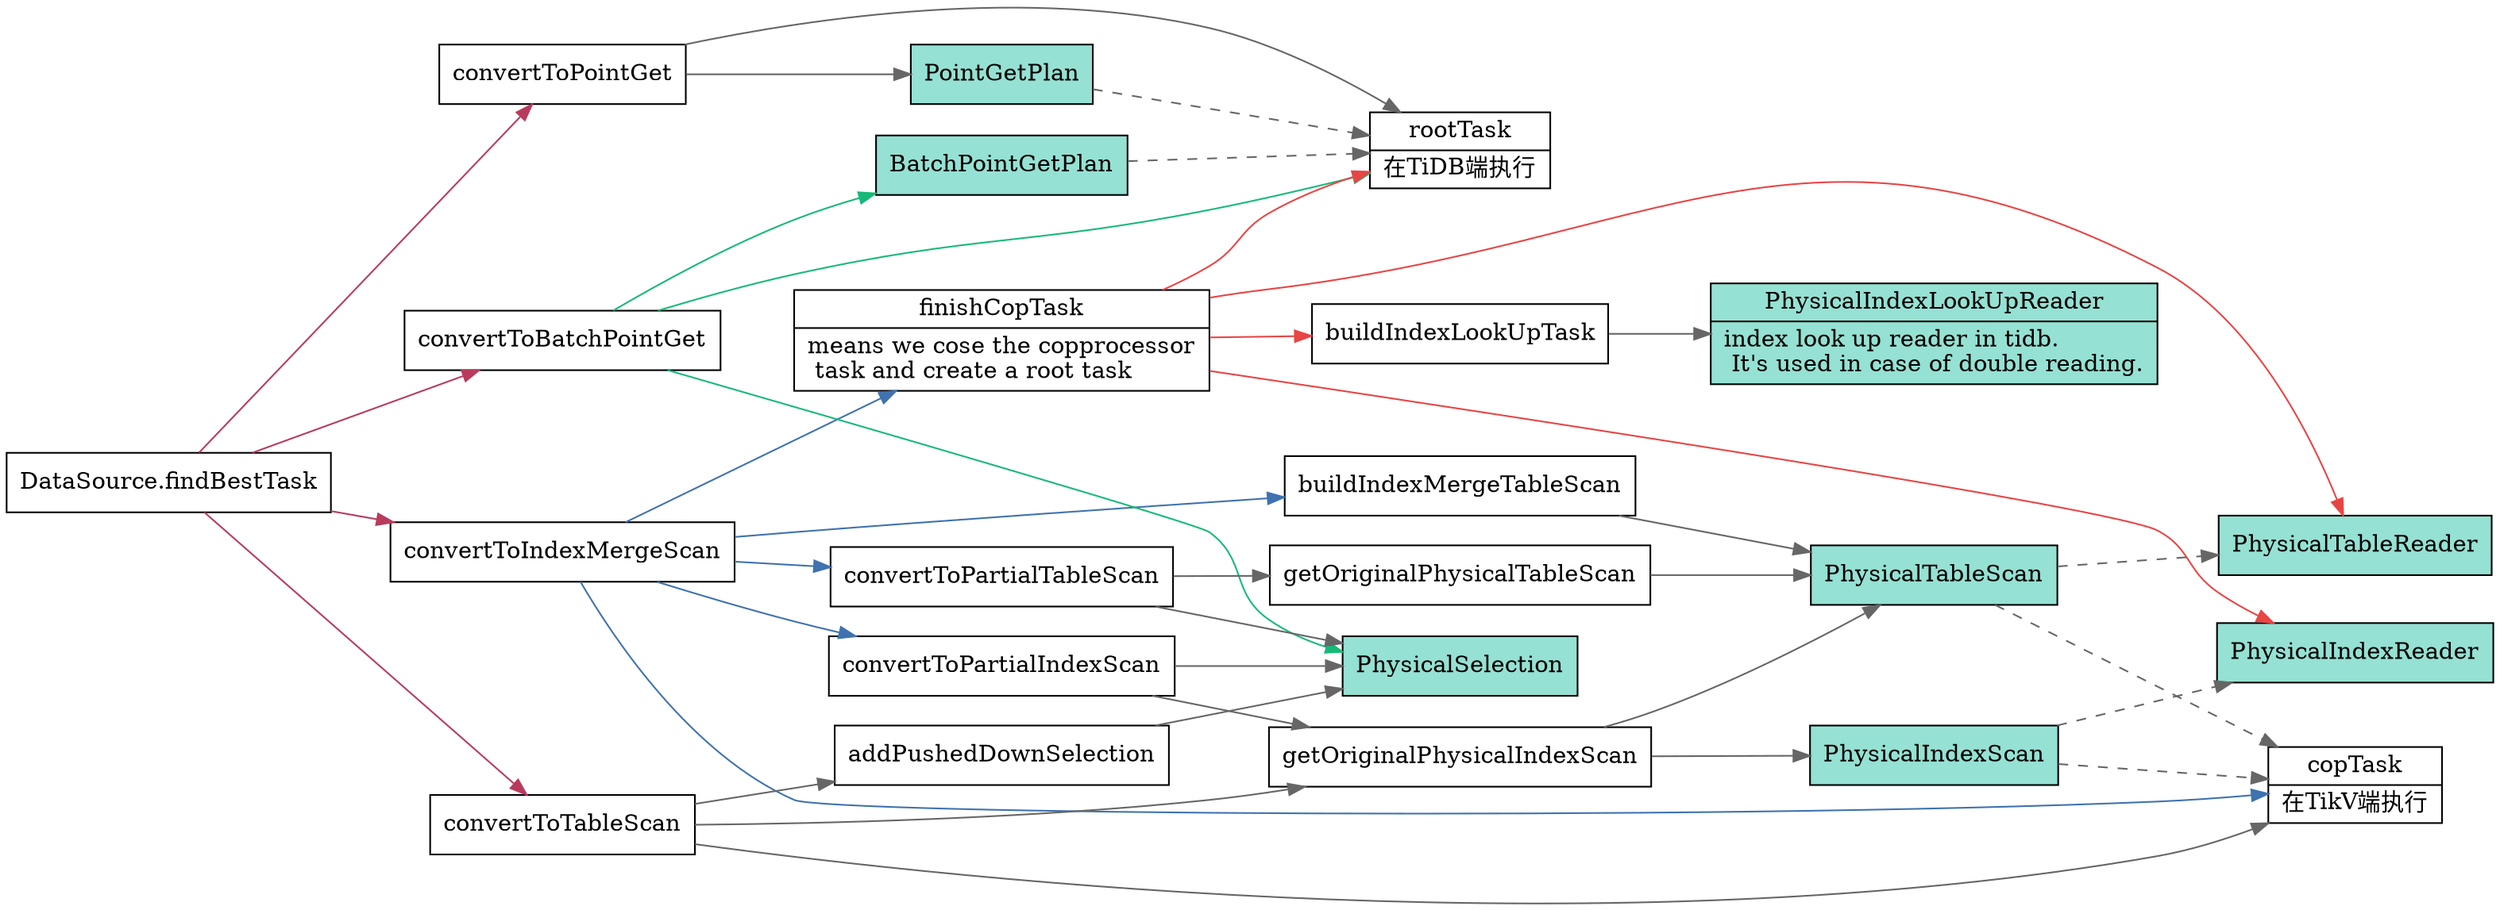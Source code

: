 digraph datasource_findBestTask {
  node[shape=box];
  edge[color=gray40];
  newrank=true;
  rankdir=LR;
  findBestTask[
    shape="record";
    label="{{
      DataSource.findBestTask
    }}";
  ];
  findBestTask -> {
    convertToIndexMergeScan;
    convertToPointGet;
    convertToBatchPointGet;
    convertToTableScan;
  }[color="#b83b5e"];

  convertToIndexMergeScan -> {
    convertToPartialTableScan;
    convertToPartialIndexScan;
    buildIndexMergeTableScan;
    finishCopTask;
    copTask;
  }[color="#3f72af"]

  convertToPartialIndexScan -> {
    PhysicalSelection;
    getOriginalPhysicalIndexScan;
  }
  getOriginalPhysicalIndexScan -> PhysicalIndexScan;

  convertToPartialTableScan -> {
    PhysicalSelection;
    getOriginalPhysicalTableScan;
  }
  getOriginalPhysicalTableScan ->  PhysicalTableScan;
  buildIndexMergeTableScan -> {
    PhysicalTableScan;
  }
  convertToTableScan -> {
    copTask;
    getOriginalPhysicalIndexScan;
    addPushedDownSelection;
  }
  {
    PhysicalTableScan;
    PhysicalIndexScan;
  } -> copTask[style=dashed];

  getOriginalPhysicalIndexScan -> PhysicalTableScan;

  convertToPointGet -> {
    PointGetPlan;
    rootTask;
  };
  PointGetPlan -> rootTask[style=dashed];
  BatchPointGetPlan -> rootTask[style=dashed];

  convertToBatchPointGet ->{
    rootTask;
    BatchPointGetPlan;
    PhysicalSelection;
  }[color="#17b978"];

  rootTask[
    shape="record";
    label="{{
    rootTask|
    在TiDB端执行\l
    }}";
  ];
  copTask[
    shape="record";
    label="{{
    copTask|
    在TikV端执行\l
    }}";
  ];
  addPushedDownSelection -> {
    PhysicalSelection;
  }

  PhysicalIndexScan[
    shape="record";
    fillcolor="#95e1d3"
    style=filled;
    label="{{
      PhysicalIndexScan
    }}";
  ];
  PhysicalTableScan[
    shape="record";
    fillcolor="#95e1d3"
    style=filled;
    label="{{
      PhysicalTableScan
    }}";
  ];
  PhysicalSelection[
    shape="record";
    fillcolor="#95e1d3"
    style=filled;
    label="{{
      PhysicalSelection
    }}";
  ];
  PointGetPlan[
    shape="record";
    fillcolor="#95e1d3"
    style=filled;
    label="{{
      PointGetPlan
    }}";
  ];
  BatchPointGetPlan[
    shape="record";
    fillcolor="#95e1d3"
    style=filled;
    label="{{
      BatchPointGetPlan
    }}";
  ];
  finishCopTask[
    shape="record";
    label="{{
    finishCopTask|
    means we cose the copprocessor\l 
    task and create a root task\l
    }}";
  ];
  finishCopTask -> {
    PhysicalIndexReader;
    PhysicalTableReader;
    buildIndexLookUpTask;
    rootTask;
  }[color="#e84545"];

  PhysicalIndexLookUpReader[
    shape="record";
    fillcolor="#95e1d3"
    style=filled;
    label="{{
      PhysicalIndexLookUpReader|
      index look up reader in tidb.\l 
      It's used in case of double reading.\l
    }}";
  ];
  PhysicalTableReader[
    shape="record";
    fillcolor="#95e1d3"
    style=filled;
    label="{{
      PhysicalTableReader
    }}";
  ];
  PhysicalIndexReader[
    shape="record";
    fillcolor="#95e1d3"
    style=filled;
    label="{{
      PhysicalIndexReader
    }}";
  ];

  buildIndexLookUpTask -> PhysicalIndexLookUpReader;
  PhysicalIndexScan -> PhysicalIndexReader[style=dashed];
  PhysicalTableScan -> PhysicalTableReader[style=dashed];
}
